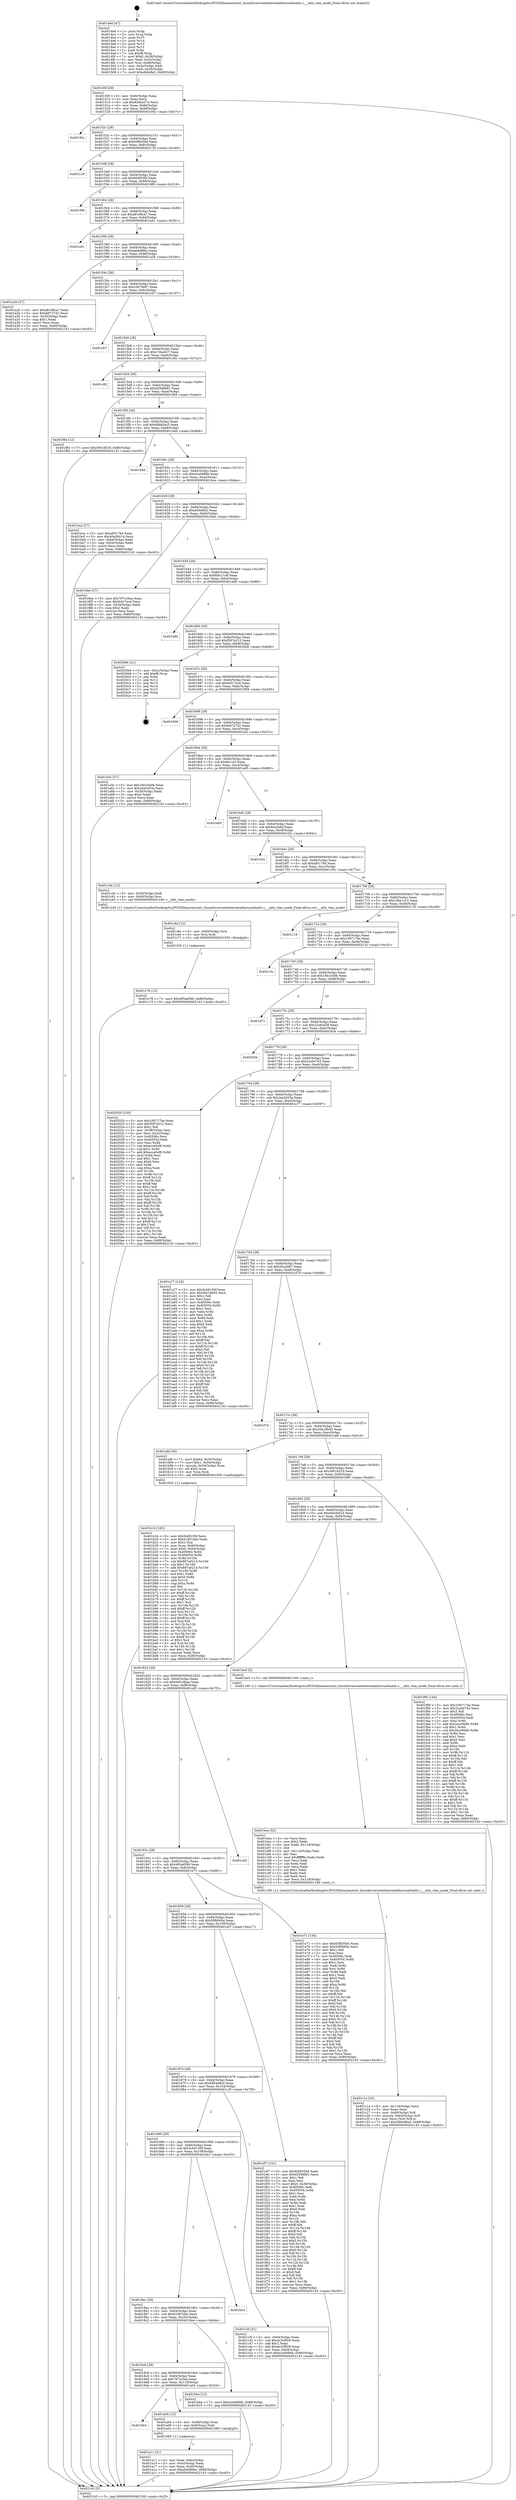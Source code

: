 digraph "0x4014e0" {
  label = "0x4014e0 (/mnt/c/Users/mathe/Desktop/tcc/POCII/binaries/extr_linuxdriversnetethernetatherosatlxatlx.c___atlx_vlan_mode_Final-ollvm.out::main(0))"
  labelloc = "t"
  node[shape=record]

  Entry [label="",width=0.3,height=0.3,shape=circle,fillcolor=black,style=filled]
  "0x40150f" [label="{
     0x40150f [29]\l
     | [instrs]\l
     &nbsp;&nbsp;0x40150f \<+3\>: mov -0x80(%rbp),%eax\l
     &nbsp;&nbsp;0x401512 \<+2\>: mov %eax,%ecx\l
     &nbsp;&nbsp;0x401514 \<+6\>: sub $0x826be37e,%ecx\l
     &nbsp;&nbsp;0x40151a \<+6\>: mov %eax,-0x84(%rbp)\l
     &nbsp;&nbsp;0x401520 \<+6\>: mov %ecx,-0x88(%rbp)\l
     &nbsp;&nbsp;0x401526 \<+6\>: je 000000000040195c \<main+0x47c\>\l
  }"]
  "0x40195c" [label="{
     0x40195c\l
  }", style=dashed]
  "0x40152c" [label="{
     0x40152c [28]\l
     | [instrs]\l
     &nbsp;&nbsp;0x40152c \<+5\>: jmp 0000000000401531 \<main+0x51\>\l
     &nbsp;&nbsp;0x401531 \<+6\>: mov -0x84(%rbp),%eax\l
     &nbsp;&nbsp;0x401537 \<+5\>: sub $0x83fb55b4,%eax\l
     &nbsp;&nbsp;0x40153c \<+6\>: mov %eax,-0x8c(%rbp)\l
     &nbsp;&nbsp;0x401542 \<+6\>: je 0000000000402129 \<main+0xc49\>\l
  }"]
  Exit [label="",width=0.3,height=0.3,shape=circle,fillcolor=black,style=filled,peripheries=2]
  "0x402129" [label="{
     0x402129\l
  }", style=dashed]
  "0x401548" [label="{
     0x401548 [28]\l
     | [instrs]\l
     &nbsp;&nbsp;0x401548 \<+5\>: jmp 000000000040154d \<main+0x6d\>\l
     &nbsp;&nbsp;0x40154d \<+6\>: mov -0x84(%rbp),%eax\l
     &nbsp;&nbsp;0x401553 \<+5\>: sub $0x9d4f53f3,%eax\l
     &nbsp;&nbsp;0x401558 \<+6\>: mov %eax,-0x90(%rbp)\l
     &nbsp;&nbsp;0x40155e \<+6\>: je 00000000004019f8 \<main+0x518\>\l
  }"]
  "0x401c76" [label="{
     0x401c76 [12]\l
     | [instrs]\l
     &nbsp;&nbsp;0x401c76 \<+7\>: movl $0x495ad590,-0x80(%rbp)\l
     &nbsp;&nbsp;0x401c7d \<+5\>: jmp 0000000000402143 \<main+0xc63\>\l
  }"]
  "0x4019f8" [label="{
     0x4019f8\l
  }", style=dashed]
  "0x401564" [label="{
     0x401564 [28]\l
     | [instrs]\l
     &nbsp;&nbsp;0x401564 \<+5\>: jmp 0000000000401569 \<main+0x89\>\l
     &nbsp;&nbsp;0x401569 \<+6\>: mov -0x84(%rbp),%eax\l
     &nbsp;&nbsp;0x40156f \<+5\>: sub $0xa8168ca7,%eax\l
     &nbsp;&nbsp;0x401574 \<+6\>: mov %eax,-0x94(%rbp)\l
     &nbsp;&nbsp;0x40157a \<+6\>: je 0000000000401a41 \<main+0x561\>\l
  }"]
  "0x401c6a" [label="{
     0x401c6a [12]\l
     | [instrs]\l
     &nbsp;&nbsp;0x401c6a \<+4\>: mov -0x60(%rbp),%rsi\l
     &nbsp;&nbsp;0x401c6e \<+3\>: mov %rsi,%rdi\l
     &nbsp;&nbsp;0x401c71 \<+5\>: call 0000000000401030 \<free@plt\>\l
     | [calls]\l
     &nbsp;&nbsp;0x401030 \{1\} (unknown)\l
  }"]
  "0x401a41" [label="{
     0x401a41\l
  }", style=dashed]
  "0x401580" [label="{
     0x401580 [28]\l
     | [instrs]\l
     &nbsp;&nbsp;0x401580 \<+5\>: jmp 0000000000401585 \<main+0xa5\>\l
     &nbsp;&nbsp;0x401585 \<+6\>: mov -0x84(%rbp),%eax\l
     &nbsp;&nbsp;0x40158b \<+5\>: sub $0xab4d89ac,%eax\l
     &nbsp;&nbsp;0x401590 \<+6\>: mov %eax,-0x98(%rbp)\l
     &nbsp;&nbsp;0x401596 \<+6\>: je 0000000000401a26 \<main+0x546\>\l
  }"]
  "0x401c1e" [label="{
     0x401c1e [33]\l
     | [instrs]\l
     &nbsp;&nbsp;0x401c1e \<+6\>: mov -0x118(%rbp),%ecx\l
     &nbsp;&nbsp;0x401c24 \<+3\>: imul %eax,%ecx\l
     &nbsp;&nbsp;0x401c27 \<+4\>: mov -0x60(%rbp),%r8\l
     &nbsp;&nbsp;0x401c2b \<+4\>: movslq -0x64(%rbp),%r9\l
     &nbsp;&nbsp;0x401c2f \<+4\>: mov %ecx,(%r8,%r9,4)\l
     &nbsp;&nbsp;0x401c33 \<+7\>: movl $0x5864d8a5,-0x80(%rbp)\l
     &nbsp;&nbsp;0x401c3a \<+5\>: jmp 0000000000402143 \<main+0xc63\>\l
  }"]
  "0x401a26" [label="{
     0x401a26 [27]\l
     | [instrs]\l
     &nbsp;&nbsp;0x401a26 \<+5\>: mov $0xa8168ca7,%eax\l
     &nbsp;&nbsp;0x401a2b \<+5\>: mov $0xfe9727d1,%ecx\l
     &nbsp;&nbsp;0x401a30 \<+3\>: mov -0x30(%rbp),%edx\l
     &nbsp;&nbsp;0x401a33 \<+3\>: cmp $0x1,%edx\l
     &nbsp;&nbsp;0x401a36 \<+3\>: cmovl %ecx,%eax\l
     &nbsp;&nbsp;0x401a39 \<+3\>: mov %eax,-0x80(%rbp)\l
     &nbsp;&nbsp;0x401a3c \<+5\>: jmp 0000000000402143 \<main+0xc63\>\l
  }"]
  "0x40159c" [label="{
     0x40159c [28]\l
     | [instrs]\l
     &nbsp;&nbsp;0x40159c \<+5\>: jmp 00000000004015a1 \<main+0xc1\>\l
     &nbsp;&nbsp;0x4015a1 \<+6\>: mov -0x84(%rbp),%eax\l
     &nbsp;&nbsp;0x4015a7 \<+5\>: sub $0xc3b70e97,%eax\l
     &nbsp;&nbsp;0x4015ac \<+6\>: mov %eax,-0x9c(%rbp)\l
     &nbsp;&nbsp;0x4015b2 \<+6\>: je 0000000000401cb7 \<main+0x7d7\>\l
  }"]
  "0x401bea" [label="{
     0x401bea [52]\l
     | [instrs]\l
     &nbsp;&nbsp;0x401bea \<+2\>: xor %ecx,%ecx\l
     &nbsp;&nbsp;0x401bec \<+5\>: mov $0x2,%edx\l
     &nbsp;&nbsp;0x401bf1 \<+6\>: mov %edx,-0x114(%rbp)\l
     &nbsp;&nbsp;0x401bf7 \<+1\>: cltd\l
     &nbsp;&nbsp;0x401bf8 \<+6\>: mov -0x114(%rbp),%esi\l
     &nbsp;&nbsp;0x401bfe \<+2\>: idiv %esi\l
     &nbsp;&nbsp;0x401c00 \<+6\>: imul $0xfffffffe,%edx,%edx\l
     &nbsp;&nbsp;0x401c06 \<+2\>: mov %ecx,%edi\l
     &nbsp;&nbsp;0x401c08 \<+2\>: sub %edx,%edi\l
     &nbsp;&nbsp;0x401c0a \<+2\>: mov %ecx,%edx\l
     &nbsp;&nbsp;0x401c0c \<+3\>: sub $0x1,%edx\l
     &nbsp;&nbsp;0x401c0f \<+2\>: add %edx,%edi\l
     &nbsp;&nbsp;0x401c11 \<+2\>: sub %edi,%ecx\l
     &nbsp;&nbsp;0x401c13 \<+6\>: mov %ecx,-0x118(%rbp)\l
     &nbsp;&nbsp;0x401c19 \<+5\>: call 0000000000401160 \<next_i\>\l
     | [calls]\l
     &nbsp;&nbsp;0x401160 \{1\} (/mnt/c/Users/mathe/Desktop/tcc/POCII/binaries/extr_linuxdriversnetethernetatherosatlxatlx.c___atlx_vlan_mode_Final-ollvm.out::next_i)\l
  }"]
  "0x401cb7" [label="{
     0x401cb7\l
  }", style=dashed]
  "0x4015b8" [label="{
     0x4015b8 [28]\l
     | [instrs]\l
     &nbsp;&nbsp;0x4015b8 \<+5\>: jmp 00000000004015bd \<main+0xdd\>\l
     &nbsp;&nbsp;0x4015bd \<+6\>: mov -0x84(%rbp),%eax\l
     &nbsp;&nbsp;0x4015c3 \<+5\>: sub $0xc7dca0c7,%eax\l
     &nbsp;&nbsp;0x4015c8 \<+6\>: mov %eax,-0xa0(%rbp)\l
     &nbsp;&nbsp;0x4015ce \<+6\>: je 0000000000401c82 \<main+0x7a2\>\l
  }"]
  "0x401b1b" [label="{
     0x401b1b [163]\l
     | [instrs]\l
     &nbsp;&nbsp;0x401b1b \<+5\>: mov $0x5cb9156f,%ecx\l
     &nbsp;&nbsp;0x401b20 \<+5\>: mov $0x61d07abe,%edx\l
     &nbsp;&nbsp;0x401b25 \<+3\>: mov $0x1,%sil\l
     &nbsp;&nbsp;0x401b28 \<+4\>: mov %rax,-0x60(%rbp)\l
     &nbsp;&nbsp;0x401b2c \<+7\>: movl $0x0,-0x64(%rbp)\l
     &nbsp;&nbsp;0x401b33 \<+8\>: mov 0x40506c,%r8d\l
     &nbsp;&nbsp;0x401b3b \<+8\>: mov 0x405054,%r9d\l
     &nbsp;&nbsp;0x401b43 \<+3\>: mov %r8d,%r10d\l
     &nbsp;&nbsp;0x401b46 \<+7\>: sub $0x887a0214,%r10d\l
     &nbsp;&nbsp;0x401b4d \<+4\>: sub $0x1,%r10d\l
     &nbsp;&nbsp;0x401b51 \<+7\>: add $0x887a0214,%r10d\l
     &nbsp;&nbsp;0x401b58 \<+4\>: imul %r10d,%r8d\l
     &nbsp;&nbsp;0x401b5c \<+4\>: and $0x1,%r8d\l
     &nbsp;&nbsp;0x401b60 \<+4\>: cmp $0x0,%r8d\l
     &nbsp;&nbsp;0x401b64 \<+4\>: sete %r11b\l
     &nbsp;&nbsp;0x401b68 \<+4\>: cmp $0xa,%r9d\l
     &nbsp;&nbsp;0x401b6c \<+3\>: setl %bl\l
     &nbsp;&nbsp;0x401b6f \<+3\>: mov %r11b,%r14b\l
     &nbsp;&nbsp;0x401b72 \<+4\>: xor $0xff,%r14b\l
     &nbsp;&nbsp;0x401b76 \<+3\>: mov %bl,%r15b\l
     &nbsp;&nbsp;0x401b79 \<+4\>: xor $0xff,%r15b\l
     &nbsp;&nbsp;0x401b7d \<+4\>: xor $0x1,%sil\l
     &nbsp;&nbsp;0x401b81 \<+3\>: mov %r14b,%r12b\l
     &nbsp;&nbsp;0x401b84 \<+4\>: and $0xff,%r12b\l
     &nbsp;&nbsp;0x401b88 \<+3\>: and %sil,%r11b\l
     &nbsp;&nbsp;0x401b8b \<+3\>: mov %r15b,%r13b\l
     &nbsp;&nbsp;0x401b8e \<+4\>: and $0xff,%r13b\l
     &nbsp;&nbsp;0x401b92 \<+3\>: and %sil,%bl\l
     &nbsp;&nbsp;0x401b95 \<+3\>: or %r11b,%r12b\l
     &nbsp;&nbsp;0x401b98 \<+3\>: or %bl,%r13b\l
     &nbsp;&nbsp;0x401b9b \<+3\>: xor %r13b,%r12b\l
     &nbsp;&nbsp;0x401b9e \<+3\>: or %r15b,%r14b\l
     &nbsp;&nbsp;0x401ba1 \<+4\>: xor $0xff,%r14b\l
     &nbsp;&nbsp;0x401ba5 \<+4\>: or $0x1,%sil\l
     &nbsp;&nbsp;0x401ba9 \<+3\>: and %sil,%r14b\l
     &nbsp;&nbsp;0x401bac \<+3\>: or %r14b,%r12b\l
     &nbsp;&nbsp;0x401baf \<+4\>: test $0x1,%r12b\l
     &nbsp;&nbsp;0x401bb3 \<+3\>: cmovne %edx,%ecx\l
     &nbsp;&nbsp;0x401bb6 \<+3\>: mov %ecx,-0x80(%rbp)\l
     &nbsp;&nbsp;0x401bb9 \<+5\>: jmp 0000000000402143 \<main+0xc63\>\l
  }"]
  "0x401c82" [label="{
     0x401c82\l
  }", style=dashed]
  "0x4015d4" [label="{
     0x4015d4 [28]\l
     | [instrs]\l
     &nbsp;&nbsp;0x4015d4 \<+5\>: jmp 00000000004015d9 \<main+0xf9\>\l
     &nbsp;&nbsp;0x4015d9 \<+6\>: mov -0x84(%rbp),%eax\l
     &nbsp;&nbsp;0x4015df \<+5\>: sub $0xd29488d1,%eax\l
     &nbsp;&nbsp;0x4015e4 \<+6\>: mov %eax,-0xa4(%rbp)\l
     &nbsp;&nbsp;0x4015ea \<+6\>: je 0000000000401f84 \<main+0xaa4\>\l
  }"]
  "0x401a11" [label="{
     0x401a11 [21]\l
     | [instrs]\l
     &nbsp;&nbsp;0x401a11 \<+3\>: mov %eax,-0x4c(%rbp)\l
     &nbsp;&nbsp;0x401a14 \<+3\>: mov -0x4c(%rbp),%eax\l
     &nbsp;&nbsp;0x401a17 \<+3\>: mov %eax,-0x30(%rbp)\l
     &nbsp;&nbsp;0x401a1a \<+7\>: movl $0xab4d89ac,-0x80(%rbp)\l
     &nbsp;&nbsp;0x401a21 \<+5\>: jmp 0000000000402143 \<main+0xc63\>\l
  }"]
  "0x401f84" [label="{
     0x401f84 [12]\l
     | [instrs]\l
     &nbsp;&nbsp;0x401f84 \<+7\>: movl $0x38016519,-0x80(%rbp)\l
     &nbsp;&nbsp;0x401f8b \<+5\>: jmp 0000000000402143 \<main+0xc63\>\l
  }"]
  "0x4015f0" [label="{
     0x4015f0 [28]\l
     | [instrs]\l
     &nbsp;&nbsp;0x4015f0 \<+5\>: jmp 00000000004015f5 \<main+0x115\>\l
     &nbsp;&nbsp;0x4015f5 \<+6\>: mov -0x84(%rbp),%eax\l
     &nbsp;&nbsp;0x4015fb \<+5\>: sub $0xd8da5ac5,%eax\l
     &nbsp;&nbsp;0x401600 \<+6\>: mov %eax,-0xa8(%rbp)\l
     &nbsp;&nbsp;0x401606 \<+6\>: je 0000000000401d4d \<main+0x86d\>\l
  }"]
  "0x4018e4" [label="{
     0x4018e4\l
  }", style=dashed]
  "0x401d4d" [label="{
     0x401d4d\l
  }", style=dashed]
  "0x40160c" [label="{
     0x40160c [28]\l
     | [instrs]\l
     &nbsp;&nbsp;0x40160c \<+5\>: jmp 0000000000401611 \<main+0x131\>\l
     &nbsp;&nbsp;0x401611 \<+6\>: mov -0x84(%rbp),%eax\l
     &nbsp;&nbsp;0x401617 \<+5\>: sub $0xe2a0686b,%eax\l
     &nbsp;&nbsp;0x40161c \<+6\>: mov %eax,-0xac(%rbp)\l
     &nbsp;&nbsp;0x401622 \<+6\>: je 0000000000401bca \<main+0x6ea\>\l
  }"]
  "0x401a04" [label="{
     0x401a04 [13]\l
     | [instrs]\l
     &nbsp;&nbsp;0x401a04 \<+4\>: mov -0x48(%rbp),%rax\l
     &nbsp;&nbsp;0x401a08 \<+4\>: mov 0x8(%rax),%rdi\l
     &nbsp;&nbsp;0x401a0c \<+5\>: call 0000000000401060 \<atoi@plt\>\l
     | [calls]\l
     &nbsp;&nbsp;0x401060 \{1\} (unknown)\l
  }"]
  "0x401bca" [label="{
     0x401bca [27]\l
     | [instrs]\l
     &nbsp;&nbsp;0x401bca \<+5\>: mov $0xa851764,%eax\l
     &nbsp;&nbsp;0x401bcf \<+5\>: mov $0x40a3b014,%ecx\l
     &nbsp;&nbsp;0x401bd4 \<+3\>: mov -0x64(%rbp),%edx\l
     &nbsp;&nbsp;0x401bd7 \<+3\>: cmp -0x54(%rbp),%edx\l
     &nbsp;&nbsp;0x401bda \<+3\>: cmovl %ecx,%eax\l
     &nbsp;&nbsp;0x401bdd \<+3\>: mov %eax,-0x80(%rbp)\l
     &nbsp;&nbsp;0x401be0 \<+5\>: jmp 0000000000402143 \<main+0xc63\>\l
  }"]
  "0x401628" [label="{
     0x401628 [28]\l
     | [instrs]\l
     &nbsp;&nbsp;0x401628 \<+5\>: jmp 000000000040162d \<main+0x14d\>\l
     &nbsp;&nbsp;0x40162d \<+6\>: mov -0x84(%rbp),%eax\l
     &nbsp;&nbsp;0x401633 \<+5\>: sub $0xefc6e8e2,%eax\l
     &nbsp;&nbsp;0x401638 \<+6\>: mov %eax,-0xb0(%rbp)\l
     &nbsp;&nbsp;0x40163e \<+6\>: je 00000000004018ee \<main+0x40e\>\l
  }"]
  "0x4018c8" [label="{
     0x4018c8 [28]\l
     | [instrs]\l
     &nbsp;&nbsp;0x4018c8 \<+5\>: jmp 00000000004018cd \<main+0x3ed\>\l
     &nbsp;&nbsp;0x4018cd \<+6\>: mov -0x84(%rbp),%eax\l
     &nbsp;&nbsp;0x4018d3 \<+5\>: sub $0x767cc5ea,%eax\l
     &nbsp;&nbsp;0x4018d8 \<+6\>: mov %eax,-0x110(%rbp)\l
     &nbsp;&nbsp;0x4018de \<+6\>: je 0000000000401a04 \<main+0x524\>\l
  }"]
  "0x4018ee" [label="{
     0x4018ee [27]\l
     | [instrs]\l
     &nbsp;&nbsp;0x4018ee \<+5\>: mov $0x767cc5ea,%eax\l
     &nbsp;&nbsp;0x4018f3 \<+5\>: mov $0xfcd17ecd,%ecx\l
     &nbsp;&nbsp;0x4018f8 \<+3\>: mov -0x34(%rbp),%edx\l
     &nbsp;&nbsp;0x4018fb \<+3\>: cmp $0x2,%edx\l
     &nbsp;&nbsp;0x4018fe \<+3\>: cmovne %ecx,%eax\l
     &nbsp;&nbsp;0x401901 \<+3\>: mov %eax,-0x80(%rbp)\l
     &nbsp;&nbsp;0x401904 \<+5\>: jmp 0000000000402143 \<main+0xc63\>\l
  }"]
  "0x401644" [label="{
     0x401644 [28]\l
     | [instrs]\l
     &nbsp;&nbsp;0x401644 \<+5\>: jmp 0000000000401649 \<main+0x169\>\l
     &nbsp;&nbsp;0x401649 \<+6\>: mov -0x84(%rbp),%eax\l
     &nbsp;&nbsp;0x40164f \<+5\>: sub $0xf0bc11a8,%eax\l
     &nbsp;&nbsp;0x401654 \<+6\>: mov %eax,-0xb4(%rbp)\l
     &nbsp;&nbsp;0x40165a \<+6\>: je 0000000000401dd0 \<main+0x8f0\>\l
  }"]
  "0x402143" [label="{
     0x402143 [5]\l
     | [instrs]\l
     &nbsp;&nbsp;0x402143 \<+5\>: jmp 000000000040150f \<main+0x2f\>\l
  }"]
  "0x4014e0" [label="{
     0x4014e0 [47]\l
     | [instrs]\l
     &nbsp;&nbsp;0x4014e0 \<+1\>: push %rbp\l
     &nbsp;&nbsp;0x4014e1 \<+3\>: mov %rsp,%rbp\l
     &nbsp;&nbsp;0x4014e4 \<+2\>: push %r15\l
     &nbsp;&nbsp;0x4014e6 \<+2\>: push %r14\l
     &nbsp;&nbsp;0x4014e8 \<+2\>: push %r13\l
     &nbsp;&nbsp;0x4014ea \<+2\>: push %r12\l
     &nbsp;&nbsp;0x4014ec \<+1\>: push %rbx\l
     &nbsp;&nbsp;0x4014ed \<+7\>: sub $0xf8,%rsp\l
     &nbsp;&nbsp;0x4014f4 \<+7\>: movl $0x0,-0x38(%rbp)\l
     &nbsp;&nbsp;0x4014fb \<+3\>: mov %edi,-0x3c(%rbp)\l
     &nbsp;&nbsp;0x4014fe \<+4\>: mov %rsi,-0x48(%rbp)\l
     &nbsp;&nbsp;0x401502 \<+3\>: mov -0x3c(%rbp),%edi\l
     &nbsp;&nbsp;0x401505 \<+3\>: mov %edi,-0x34(%rbp)\l
     &nbsp;&nbsp;0x401508 \<+7\>: movl $0xefc6e8e2,-0x80(%rbp)\l
  }"]
  "0x401bbe" [label="{
     0x401bbe [12]\l
     | [instrs]\l
     &nbsp;&nbsp;0x401bbe \<+7\>: movl $0xe2a0686b,-0x80(%rbp)\l
     &nbsp;&nbsp;0x401bc5 \<+5\>: jmp 0000000000402143 \<main+0xc63\>\l
  }"]
  "0x401dd0" [label="{
     0x401dd0\l
  }", style=dashed]
  "0x401660" [label="{
     0x401660 [28]\l
     | [instrs]\l
     &nbsp;&nbsp;0x401660 \<+5\>: jmp 0000000000401665 \<main+0x185\>\l
     &nbsp;&nbsp;0x401665 \<+6\>: mov -0x84(%rbp),%eax\l
     &nbsp;&nbsp;0x40166b \<+5\>: sub $0xf597e212,%eax\l
     &nbsp;&nbsp;0x401670 \<+6\>: mov %eax,-0xb8(%rbp)\l
     &nbsp;&nbsp;0x401676 \<+6\>: je 00000000004020b6 \<main+0xbd6\>\l
  }"]
  "0x4018ac" [label="{
     0x4018ac [28]\l
     | [instrs]\l
     &nbsp;&nbsp;0x4018ac \<+5\>: jmp 00000000004018b1 \<main+0x3d1\>\l
     &nbsp;&nbsp;0x4018b1 \<+6\>: mov -0x84(%rbp),%eax\l
     &nbsp;&nbsp;0x4018b7 \<+5\>: sub $0x61d07abe,%eax\l
     &nbsp;&nbsp;0x4018bc \<+6\>: mov %eax,-0x10c(%rbp)\l
     &nbsp;&nbsp;0x4018c2 \<+6\>: je 0000000000401bbe \<main+0x6de\>\l
  }"]
  "0x4020b6" [label="{
     0x4020b6 [21]\l
     | [instrs]\l
     &nbsp;&nbsp;0x4020b6 \<+3\>: mov -0x2c(%rbp),%eax\l
     &nbsp;&nbsp;0x4020b9 \<+7\>: add $0xf8,%rsp\l
     &nbsp;&nbsp;0x4020c0 \<+1\>: pop %rbx\l
     &nbsp;&nbsp;0x4020c1 \<+2\>: pop %r12\l
     &nbsp;&nbsp;0x4020c3 \<+2\>: pop %r13\l
     &nbsp;&nbsp;0x4020c5 \<+2\>: pop %r14\l
     &nbsp;&nbsp;0x4020c7 \<+2\>: pop %r15\l
     &nbsp;&nbsp;0x4020c9 \<+1\>: pop %rbp\l
     &nbsp;&nbsp;0x4020ca \<+1\>: ret\l
  }"]
  "0x40167c" [label="{
     0x40167c [28]\l
     | [instrs]\l
     &nbsp;&nbsp;0x40167c \<+5\>: jmp 0000000000401681 \<main+0x1a1\>\l
     &nbsp;&nbsp;0x401681 \<+6\>: mov -0x84(%rbp),%eax\l
     &nbsp;&nbsp;0x401687 \<+5\>: sub $0xfcd17ecd,%eax\l
     &nbsp;&nbsp;0x40168c \<+6\>: mov %eax,-0xbc(%rbp)\l
     &nbsp;&nbsp;0x401692 \<+6\>: je 0000000000401909 \<main+0x429\>\l
  }"]
  "0x4020e3" [label="{
     0x4020e3\l
  }", style=dashed]
  "0x401909" [label="{
     0x401909\l
  }", style=dashed]
  "0x401698" [label="{
     0x401698 [28]\l
     | [instrs]\l
     &nbsp;&nbsp;0x401698 \<+5\>: jmp 000000000040169d \<main+0x1bd\>\l
     &nbsp;&nbsp;0x40169d \<+6\>: mov -0x84(%rbp),%eax\l
     &nbsp;&nbsp;0x4016a3 \<+5\>: sub $0xfe9727d1,%eax\l
     &nbsp;&nbsp;0x4016a8 \<+6\>: mov %eax,-0xc0(%rbp)\l
     &nbsp;&nbsp;0x4016ae \<+6\>: je 0000000000401a5c \<main+0x57c\>\l
  }"]
  "0x401890" [label="{
     0x401890 [28]\l
     | [instrs]\l
     &nbsp;&nbsp;0x401890 \<+5\>: jmp 0000000000401895 \<main+0x3b5\>\l
     &nbsp;&nbsp;0x401895 \<+6\>: mov -0x84(%rbp),%eax\l
     &nbsp;&nbsp;0x40189b \<+5\>: sub $0x5cb9156f,%eax\l
     &nbsp;&nbsp;0x4018a0 \<+6\>: mov %eax,-0x108(%rbp)\l
     &nbsp;&nbsp;0x4018a6 \<+6\>: je 00000000004020e3 \<main+0xc03\>\l
  }"]
  "0x401a5c" [label="{
     0x401a5c [27]\l
     | [instrs]\l
     &nbsp;&nbsp;0x401a5c \<+5\>: mov $0x16b1b40b,%eax\l
     &nbsp;&nbsp;0x401a61 \<+5\>: mov $0x2ea5453a,%ecx\l
     &nbsp;&nbsp;0x401a66 \<+3\>: mov -0x30(%rbp),%edx\l
     &nbsp;&nbsp;0x401a69 \<+3\>: cmp $0x0,%edx\l
     &nbsp;&nbsp;0x401a6c \<+3\>: cmove %ecx,%eax\l
     &nbsp;&nbsp;0x401a6f \<+3\>: mov %eax,-0x80(%rbp)\l
     &nbsp;&nbsp;0x401a72 \<+5\>: jmp 0000000000402143 \<main+0xc63\>\l
  }"]
  "0x4016b4" [label="{
     0x4016b4 [28]\l
     | [instrs]\l
     &nbsp;&nbsp;0x4016b4 \<+5\>: jmp 00000000004016b9 \<main+0x1d9\>\l
     &nbsp;&nbsp;0x4016b9 \<+6\>: mov -0x84(%rbp),%eax\l
     &nbsp;&nbsp;0x4016bf \<+5\>: sub $0xfe1ce3,%eax\l
     &nbsp;&nbsp;0x4016c4 \<+6\>: mov %eax,-0xc4(%rbp)\l
     &nbsp;&nbsp;0x4016ca \<+6\>: je 0000000000401e65 \<main+0x985\>\l
  }"]
  "0x401c3f" [label="{
     0x401c3f [31]\l
     | [instrs]\l
     &nbsp;&nbsp;0x401c3f \<+3\>: mov -0x64(%rbp),%eax\l
     &nbsp;&nbsp;0x401c42 \<+5\>: sub $0xdc3cf929,%eax\l
     &nbsp;&nbsp;0x401c47 \<+3\>: add $0x1,%eax\l
     &nbsp;&nbsp;0x401c4a \<+5\>: add $0xdc3cf929,%eax\l
     &nbsp;&nbsp;0x401c4f \<+3\>: mov %eax,-0x64(%rbp)\l
     &nbsp;&nbsp;0x401c52 \<+7\>: movl $0xe2a0686b,-0x80(%rbp)\l
     &nbsp;&nbsp;0x401c59 \<+5\>: jmp 0000000000402143 \<main+0xc63\>\l
  }"]
  "0x401e65" [label="{
     0x401e65\l
  }", style=dashed]
  "0x4016d0" [label="{
     0x4016d0 [28]\l
     | [instrs]\l
     &nbsp;&nbsp;0x4016d0 \<+5\>: jmp 00000000004016d5 \<main+0x1f5\>\l
     &nbsp;&nbsp;0x4016d5 \<+6\>: mov -0x84(%rbp),%eax\l
     &nbsp;&nbsp;0x4016db \<+5\>: sub $0x8ce3a6d,%eax\l
     &nbsp;&nbsp;0x4016e0 \<+6\>: mov %eax,-0xc8(%rbp)\l
     &nbsp;&nbsp;0x4016e6 \<+6\>: je 0000000000401d2c \<main+0x84c\>\l
  }"]
  "0x401874" [label="{
     0x401874 [28]\l
     | [instrs]\l
     &nbsp;&nbsp;0x401874 \<+5\>: jmp 0000000000401879 \<main+0x399\>\l
     &nbsp;&nbsp;0x401879 \<+6\>: mov -0x84(%rbp),%eax\l
     &nbsp;&nbsp;0x40187f \<+5\>: sub $0x5864d8a5,%eax\l
     &nbsp;&nbsp;0x401884 \<+6\>: mov %eax,-0x104(%rbp)\l
     &nbsp;&nbsp;0x40188a \<+6\>: je 0000000000401c3f \<main+0x75f\>\l
  }"]
  "0x401d2c" [label="{
     0x401d2c\l
  }", style=dashed]
  "0x4016ec" [label="{
     0x4016ec [28]\l
     | [instrs]\l
     &nbsp;&nbsp;0x4016ec \<+5\>: jmp 00000000004016f1 \<main+0x211\>\l
     &nbsp;&nbsp;0x4016f1 \<+6\>: mov -0x84(%rbp),%eax\l
     &nbsp;&nbsp;0x4016f7 \<+5\>: sub $0xa851764,%eax\l
     &nbsp;&nbsp;0x4016fc \<+6\>: mov %eax,-0xcc(%rbp)\l
     &nbsp;&nbsp;0x401702 \<+6\>: je 0000000000401c5e \<main+0x77e\>\l
  }"]
  "0x401ef7" [label="{
     0x401ef7 [141]\l
     | [instrs]\l
     &nbsp;&nbsp;0x401ef7 \<+5\>: mov $0x83fb55b4,%eax\l
     &nbsp;&nbsp;0x401efc \<+5\>: mov $0xd29488d1,%ecx\l
     &nbsp;&nbsp;0x401f01 \<+2\>: mov $0x1,%dl\l
     &nbsp;&nbsp;0x401f03 \<+2\>: xor %esi,%esi\l
     &nbsp;&nbsp;0x401f05 \<+7\>: movl $0x0,-0x38(%rbp)\l
     &nbsp;&nbsp;0x401f0c \<+7\>: mov 0x40506c,%edi\l
     &nbsp;&nbsp;0x401f13 \<+8\>: mov 0x405054,%r8d\l
     &nbsp;&nbsp;0x401f1b \<+3\>: sub $0x1,%esi\l
     &nbsp;&nbsp;0x401f1e \<+3\>: mov %edi,%r9d\l
     &nbsp;&nbsp;0x401f21 \<+3\>: add %esi,%r9d\l
     &nbsp;&nbsp;0x401f24 \<+4\>: imul %r9d,%edi\l
     &nbsp;&nbsp;0x401f28 \<+3\>: and $0x1,%edi\l
     &nbsp;&nbsp;0x401f2b \<+3\>: cmp $0x0,%edi\l
     &nbsp;&nbsp;0x401f2e \<+4\>: sete %r10b\l
     &nbsp;&nbsp;0x401f32 \<+4\>: cmp $0xa,%r8d\l
     &nbsp;&nbsp;0x401f36 \<+4\>: setl %r11b\l
     &nbsp;&nbsp;0x401f3a \<+3\>: mov %r10b,%bl\l
     &nbsp;&nbsp;0x401f3d \<+3\>: xor $0xff,%bl\l
     &nbsp;&nbsp;0x401f40 \<+3\>: mov %r11b,%r14b\l
     &nbsp;&nbsp;0x401f43 \<+4\>: xor $0xff,%r14b\l
     &nbsp;&nbsp;0x401f47 \<+3\>: xor $0x0,%dl\l
     &nbsp;&nbsp;0x401f4a \<+3\>: mov %bl,%r15b\l
     &nbsp;&nbsp;0x401f4d \<+4\>: and $0x0,%r15b\l
     &nbsp;&nbsp;0x401f51 \<+3\>: and %dl,%r10b\l
     &nbsp;&nbsp;0x401f54 \<+3\>: mov %r14b,%r12b\l
     &nbsp;&nbsp;0x401f57 \<+4\>: and $0x0,%r12b\l
     &nbsp;&nbsp;0x401f5b \<+3\>: and %dl,%r11b\l
     &nbsp;&nbsp;0x401f5e \<+3\>: or %r10b,%r15b\l
     &nbsp;&nbsp;0x401f61 \<+3\>: or %r11b,%r12b\l
     &nbsp;&nbsp;0x401f64 \<+3\>: xor %r12b,%r15b\l
     &nbsp;&nbsp;0x401f67 \<+3\>: or %r14b,%bl\l
     &nbsp;&nbsp;0x401f6a \<+3\>: xor $0xff,%bl\l
     &nbsp;&nbsp;0x401f6d \<+3\>: or $0x0,%dl\l
     &nbsp;&nbsp;0x401f70 \<+2\>: and %dl,%bl\l
     &nbsp;&nbsp;0x401f72 \<+3\>: or %bl,%r15b\l
     &nbsp;&nbsp;0x401f75 \<+4\>: test $0x1,%r15b\l
     &nbsp;&nbsp;0x401f79 \<+3\>: cmovne %ecx,%eax\l
     &nbsp;&nbsp;0x401f7c \<+3\>: mov %eax,-0x80(%rbp)\l
     &nbsp;&nbsp;0x401f7f \<+5\>: jmp 0000000000402143 \<main+0xc63\>\l
  }"]
  "0x401c5e" [label="{
     0x401c5e [12]\l
     | [instrs]\l
     &nbsp;&nbsp;0x401c5e \<+3\>: mov -0x50(%rbp),%edi\l
     &nbsp;&nbsp;0x401c61 \<+4\>: mov -0x60(%rbp),%rsi\l
     &nbsp;&nbsp;0x401c65 \<+5\>: call 0000000000401240 \<__atlx_vlan_mode\>\l
     | [calls]\l
     &nbsp;&nbsp;0x401240 \{1\} (/mnt/c/Users/mathe/Desktop/tcc/POCII/binaries/extr_linuxdriversnetethernetatherosatlxatlx.c___atlx_vlan_mode_Final-ollvm.out::__atlx_vlan_mode)\l
  }"]
  "0x401708" [label="{
     0x401708 [28]\l
     | [instrs]\l
     &nbsp;&nbsp;0x401708 \<+5\>: jmp 000000000040170d \<main+0x22d\>\l
     &nbsp;&nbsp;0x40170d \<+6\>: mov -0x84(%rbp),%eax\l
     &nbsp;&nbsp;0x401713 \<+5\>: sub $0x106e1c13,%eax\l
     &nbsp;&nbsp;0x401718 \<+6\>: mov %eax,-0xd0(%rbp)\l
     &nbsp;&nbsp;0x40171e \<+6\>: je 0000000000402118 \<main+0xc38\>\l
  }"]
  "0x401858" [label="{
     0x401858 [28]\l
     | [instrs]\l
     &nbsp;&nbsp;0x401858 \<+5\>: jmp 000000000040185d \<main+0x37d\>\l
     &nbsp;&nbsp;0x40185d \<+6\>: mov -0x84(%rbp),%eax\l
     &nbsp;&nbsp;0x401863 \<+5\>: sub $0x50f6060a,%eax\l
     &nbsp;&nbsp;0x401868 \<+6\>: mov %eax,-0x100(%rbp)\l
     &nbsp;&nbsp;0x40186e \<+6\>: je 0000000000401ef7 \<main+0xa17\>\l
  }"]
  "0x402118" [label="{
     0x402118\l
  }", style=dashed]
  "0x401724" [label="{
     0x401724 [28]\l
     | [instrs]\l
     &nbsp;&nbsp;0x401724 \<+5\>: jmp 0000000000401729 \<main+0x249\>\l
     &nbsp;&nbsp;0x401729 \<+6\>: mov -0x84(%rbp),%eax\l
     &nbsp;&nbsp;0x40172f \<+5\>: sub $0x109717be,%eax\l
     &nbsp;&nbsp;0x401734 \<+6\>: mov %eax,-0xd4(%rbp)\l
     &nbsp;&nbsp;0x40173a \<+6\>: je 000000000040213c \<main+0xc5c\>\l
  }"]
  "0x401e71" [label="{
     0x401e71 [134]\l
     | [instrs]\l
     &nbsp;&nbsp;0x401e71 \<+5\>: mov $0x83fb55b4,%eax\l
     &nbsp;&nbsp;0x401e76 \<+5\>: mov $0x50f6060a,%ecx\l
     &nbsp;&nbsp;0x401e7b \<+2\>: mov $0x1,%dl\l
     &nbsp;&nbsp;0x401e7d \<+2\>: xor %esi,%esi\l
     &nbsp;&nbsp;0x401e7f \<+7\>: mov 0x40506c,%edi\l
     &nbsp;&nbsp;0x401e86 \<+8\>: mov 0x405054,%r8d\l
     &nbsp;&nbsp;0x401e8e \<+3\>: sub $0x1,%esi\l
     &nbsp;&nbsp;0x401e91 \<+3\>: mov %edi,%r9d\l
     &nbsp;&nbsp;0x401e94 \<+3\>: add %esi,%r9d\l
     &nbsp;&nbsp;0x401e97 \<+4\>: imul %r9d,%edi\l
     &nbsp;&nbsp;0x401e9b \<+3\>: and $0x1,%edi\l
     &nbsp;&nbsp;0x401e9e \<+3\>: cmp $0x0,%edi\l
     &nbsp;&nbsp;0x401ea1 \<+4\>: sete %r10b\l
     &nbsp;&nbsp;0x401ea5 \<+4\>: cmp $0xa,%r8d\l
     &nbsp;&nbsp;0x401ea9 \<+4\>: setl %r11b\l
     &nbsp;&nbsp;0x401ead \<+3\>: mov %r10b,%bl\l
     &nbsp;&nbsp;0x401eb0 \<+3\>: xor $0xff,%bl\l
     &nbsp;&nbsp;0x401eb3 \<+3\>: mov %r11b,%r14b\l
     &nbsp;&nbsp;0x401eb6 \<+4\>: xor $0xff,%r14b\l
     &nbsp;&nbsp;0x401eba \<+3\>: xor $0x0,%dl\l
     &nbsp;&nbsp;0x401ebd \<+3\>: mov %bl,%r15b\l
     &nbsp;&nbsp;0x401ec0 \<+4\>: and $0x0,%r15b\l
     &nbsp;&nbsp;0x401ec4 \<+3\>: and %dl,%r10b\l
     &nbsp;&nbsp;0x401ec7 \<+3\>: mov %r14b,%r12b\l
     &nbsp;&nbsp;0x401eca \<+4\>: and $0x0,%r12b\l
     &nbsp;&nbsp;0x401ece \<+3\>: and %dl,%r11b\l
     &nbsp;&nbsp;0x401ed1 \<+3\>: or %r10b,%r15b\l
     &nbsp;&nbsp;0x401ed4 \<+3\>: or %r11b,%r12b\l
     &nbsp;&nbsp;0x401ed7 \<+3\>: xor %r12b,%r15b\l
     &nbsp;&nbsp;0x401eda \<+3\>: or %r14b,%bl\l
     &nbsp;&nbsp;0x401edd \<+3\>: xor $0xff,%bl\l
     &nbsp;&nbsp;0x401ee0 \<+3\>: or $0x0,%dl\l
     &nbsp;&nbsp;0x401ee3 \<+2\>: and %dl,%bl\l
     &nbsp;&nbsp;0x401ee5 \<+3\>: or %bl,%r15b\l
     &nbsp;&nbsp;0x401ee8 \<+4\>: test $0x1,%r15b\l
     &nbsp;&nbsp;0x401eec \<+3\>: cmovne %ecx,%eax\l
     &nbsp;&nbsp;0x401eef \<+3\>: mov %eax,-0x80(%rbp)\l
     &nbsp;&nbsp;0x401ef2 \<+5\>: jmp 0000000000402143 \<main+0xc63\>\l
  }"]
  "0x40213c" [label="{
     0x40213c\l
  }", style=dashed]
  "0x401740" [label="{
     0x401740 [28]\l
     | [instrs]\l
     &nbsp;&nbsp;0x401740 \<+5\>: jmp 0000000000401745 \<main+0x265\>\l
     &nbsp;&nbsp;0x401745 \<+6\>: mov -0x84(%rbp),%eax\l
     &nbsp;&nbsp;0x40174b \<+5\>: sub $0x16b1b40b,%eax\l
     &nbsp;&nbsp;0x401750 \<+6\>: mov %eax,-0xd8(%rbp)\l
     &nbsp;&nbsp;0x401756 \<+6\>: je 0000000000401d71 \<main+0x891\>\l
  }"]
  "0x40183c" [label="{
     0x40183c [28]\l
     | [instrs]\l
     &nbsp;&nbsp;0x40183c \<+5\>: jmp 0000000000401841 \<main+0x361\>\l
     &nbsp;&nbsp;0x401841 \<+6\>: mov -0x84(%rbp),%eax\l
     &nbsp;&nbsp;0x401847 \<+5\>: sub $0x495ad590,%eax\l
     &nbsp;&nbsp;0x40184c \<+6\>: mov %eax,-0xfc(%rbp)\l
     &nbsp;&nbsp;0x401852 \<+6\>: je 0000000000401e71 \<main+0x991\>\l
  }"]
  "0x401d71" [label="{
     0x401d71\l
  }", style=dashed]
  "0x40175c" [label="{
     0x40175c [28]\l
     | [instrs]\l
     &nbsp;&nbsp;0x40175c \<+5\>: jmp 0000000000401761 \<main+0x281\>\l
     &nbsp;&nbsp;0x401761 \<+6\>: mov -0x84(%rbp),%eax\l
     &nbsp;&nbsp;0x401767 \<+5\>: sub $0x22e8cd38,%eax\l
     &nbsp;&nbsp;0x40176c \<+6\>: mov %eax,-0xdc(%rbp)\l
     &nbsp;&nbsp;0x401772 \<+6\>: je 00000000004020cb \<main+0xbeb\>\l
  }"]
  "0x401cd2" [label="{
     0x401cd2\l
  }", style=dashed]
  "0x4020cb" [label="{
     0x4020cb\l
  }", style=dashed]
  "0x401778" [label="{
     0x401778 [28]\l
     | [instrs]\l
     &nbsp;&nbsp;0x401778 \<+5\>: jmp 000000000040177d \<main+0x29d\>\l
     &nbsp;&nbsp;0x40177d \<+6\>: mov -0x84(%rbp),%eax\l
     &nbsp;&nbsp;0x401783 \<+5\>: sub $0x2ca5e743,%eax\l
     &nbsp;&nbsp;0x401788 \<+6\>: mov %eax,-0xe0(%rbp)\l
     &nbsp;&nbsp;0x40178e \<+6\>: je 0000000000402020 \<main+0xb40\>\l
  }"]
  "0x401820" [label="{
     0x401820 [28]\l
     | [instrs]\l
     &nbsp;&nbsp;0x401820 \<+5\>: jmp 0000000000401825 \<main+0x345\>\l
     &nbsp;&nbsp;0x401825 \<+6\>: mov -0x84(%rbp),%eax\l
     &nbsp;&nbsp;0x40182b \<+5\>: sub $0x4401dbaa,%eax\l
     &nbsp;&nbsp;0x401830 \<+6\>: mov %eax,-0xf8(%rbp)\l
     &nbsp;&nbsp;0x401836 \<+6\>: je 0000000000401cd2 \<main+0x7f2\>\l
  }"]
  "0x402020" [label="{
     0x402020 [150]\l
     | [instrs]\l
     &nbsp;&nbsp;0x402020 \<+5\>: mov $0x109717be,%eax\l
     &nbsp;&nbsp;0x402025 \<+5\>: mov $0xf597e212,%ecx\l
     &nbsp;&nbsp;0x40202a \<+2\>: mov $0x1,%dl\l
     &nbsp;&nbsp;0x40202c \<+3\>: mov -0x38(%rbp),%esi\l
     &nbsp;&nbsp;0x40202f \<+3\>: mov %esi,-0x2c(%rbp)\l
     &nbsp;&nbsp;0x402032 \<+7\>: mov 0x40506c,%esi\l
     &nbsp;&nbsp;0x402039 \<+7\>: mov 0x405054,%edi\l
     &nbsp;&nbsp;0x402040 \<+3\>: mov %esi,%r8d\l
     &nbsp;&nbsp;0x402043 \<+7\>: sub $0xecce0cf8,%r8d\l
     &nbsp;&nbsp;0x40204a \<+4\>: sub $0x1,%r8d\l
     &nbsp;&nbsp;0x40204e \<+7\>: add $0xecce0cf8,%r8d\l
     &nbsp;&nbsp;0x402055 \<+4\>: imul %r8d,%esi\l
     &nbsp;&nbsp;0x402059 \<+3\>: and $0x1,%esi\l
     &nbsp;&nbsp;0x40205c \<+3\>: cmp $0x0,%esi\l
     &nbsp;&nbsp;0x40205f \<+4\>: sete %r9b\l
     &nbsp;&nbsp;0x402063 \<+3\>: cmp $0xa,%edi\l
     &nbsp;&nbsp;0x402066 \<+4\>: setl %r10b\l
     &nbsp;&nbsp;0x40206a \<+3\>: mov %r9b,%r11b\l
     &nbsp;&nbsp;0x40206d \<+4\>: xor $0xff,%r11b\l
     &nbsp;&nbsp;0x402071 \<+3\>: mov %r10b,%bl\l
     &nbsp;&nbsp;0x402074 \<+3\>: xor $0xff,%bl\l
     &nbsp;&nbsp;0x402077 \<+3\>: xor $0x1,%dl\l
     &nbsp;&nbsp;0x40207a \<+3\>: mov %r11b,%r14b\l
     &nbsp;&nbsp;0x40207d \<+4\>: and $0xff,%r14b\l
     &nbsp;&nbsp;0x402081 \<+3\>: and %dl,%r9b\l
     &nbsp;&nbsp;0x402084 \<+3\>: mov %bl,%r15b\l
     &nbsp;&nbsp;0x402087 \<+4\>: and $0xff,%r15b\l
     &nbsp;&nbsp;0x40208b \<+3\>: and %dl,%r10b\l
     &nbsp;&nbsp;0x40208e \<+3\>: or %r9b,%r14b\l
     &nbsp;&nbsp;0x402091 \<+3\>: or %r10b,%r15b\l
     &nbsp;&nbsp;0x402094 \<+3\>: xor %r15b,%r14b\l
     &nbsp;&nbsp;0x402097 \<+3\>: or %bl,%r11b\l
     &nbsp;&nbsp;0x40209a \<+4\>: xor $0xff,%r11b\l
     &nbsp;&nbsp;0x40209e \<+3\>: or $0x1,%dl\l
     &nbsp;&nbsp;0x4020a1 \<+3\>: and %dl,%r11b\l
     &nbsp;&nbsp;0x4020a4 \<+3\>: or %r11b,%r14b\l
     &nbsp;&nbsp;0x4020a7 \<+4\>: test $0x1,%r14b\l
     &nbsp;&nbsp;0x4020ab \<+3\>: cmovne %ecx,%eax\l
     &nbsp;&nbsp;0x4020ae \<+3\>: mov %eax,-0x80(%rbp)\l
     &nbsp;&nbsp;0x4020b1 \<+5\>: jmp 0000000000402143 \<main+0xc63\>\l
  }"]
  "0x401794" [label="{
     0x401794 [28]\l
     | [instrs]\l
     &nbsp;&nbsp;0x401794 \<+5\>: jmp 0000000000401799 \<main+0x2b9\>\l
     &nbsp;&nbsp;0x401799 \<+6\>: mov -0x84(%rbp),%eax\l
     &nbsp;&nbsp;0x40179f \<+5\>: sub $0x2ea5453a,%eax\l
     &nbsp;&nbsp;0x4017a4 \<+6\>: mov %eax,-0xe4(%rbp)\l
     &nbsp;&nbsp;0x4017aa \<+6\>: je 0000000000401a77 \<main+0x597\>\l
  }"]
  "0x401be5" [label="{
     0x401be5 [5]\l
     | [instrs]\l
     &nbsp;&nbsp;0x401be5 \<+5\>: call 0000000000401160 \<next_i\>\l
     | [calls]\l
     &nbsp;&nbsp;0x401160 \{1\} (/mnt/c/Users/mathe/Desktop/tcc/POCII/binaries/extr_linuxdriversnetethernetatherosatlxatlx.c___atlx_vlan_mode_Final-ollvm.out::next_i)\l
  }"]
  "0x401a77" [label="{
     0x401a77 [134]\l
     | [instrs]\l
     &nbsp;&nbsp;0x401a77 \<+5\>: mov $0x5cb9156f,%eax\l
     &nbsp;&nbsp;0x401a7c \<+5\>: mov $0x30a19b45,%ecx\l
     &nbsp;&nbsp;0x401a81 \<+2\>: mov $0x1,%dl\l
     &nbsp;&nbsp;0x401a83 \<+2\>: xor %esi,%esi\l
     &nbsp;&nbsp;0x401a85 \<+7\>: mov 0x40506c,%edi\l
     &nbsp;&nbsp;0x401a8c \<+8\>: mov 0x405054,%r8d\l
     &nbsp;&nbsp;0x401a94 \<+3\>: sub $0x1,%esi\l
     &nbsp;&nbsp;0x401a97 \<+3\>: mov %edi,%r9d\l
     &nbsp;&nbsp;0x401a9a \<+3\>: add %esi,%r9d\l
     &nbsp;&nbsp;0x401a9d \<+4\>: imul %r9d,%edi\l
     &nbsp;&nbsp;0x401aa1 \<+3\>: and $0x1,%edi\l
     &nbsp;&nbsp;0x401aa4 \<+3\>: cmp $0x0,%edi\l
     &nbsp;&nbsp;0x401aa7 \<+4\>: sete %r10b\l
     &nbsp;&nbsp;0x401aab \<+4\>: cmp $0xa,%r8d\l
     &nbsp;&nbsp;0x401aaf \<+4\>: setl %r11b\l
     &nbsp;&nbsp;0x401ab3 \<+3\>: mov %r10b,%bl\l
     &nbsp;&nbsp;0x401ab6 \<+3\>: xor $0xff,%bl\l
     &nbsp;&nbsp;0x401ab9 \<+3\>: mov %r11b,%r14b\l
     &nbsp;&nbsp;0x401abc \<+4\>: xor $0xff,%r14b\l
     &nbsp;&nbsp;0x401ac0 \<+3\>: xor $0x0,%dl\l
     &nbsp;&nbsp;0x401ac3 \<+3\>: mov %bl,%r15b\l
     &nbsp;&nbsp;0x401ac6 \<+4\>: and $0x0,%r15b\l
     &nbsp;&nbsp;0x401aca \<+3\>: and %dl,%r10b\l
     &nbsp;&nbsp;0x401acd \<+3\>: mov %r14b,%r12b\l
     &nbsp;&nbsp;0x401ad0 \<+4\>: and $0x0,%r12b\l
     &nbsp;&nbsp;0x401ad4 \<+3\>: and %dl,%r11b\l
     &nbsp;&nbsp;0x401ad7 \<+3\>: or %r10b,%r15b\l
     &nbsp;&nbsp;0x401ada \<+3\>: or %r11b,%r12b\l
     &nbsp;&nbsp;0x401add \<+3\>: xor %r12b,%r15b\l
     &nbsp;&nbsp;0x401ae0 \<+3\>: or %r14b,%bl\l
     &nbsp;&nbsp;0x401ae3 \<+3\>: xor $0xff,%bl\l
     &nbsp;&nbsp;0x401ae6 \<+3\>: or $0x0,%dl\l
     &nbsp;&nbsp;0x401ae9 \<+2\>: and %dl,%bl\l
     &nbsp;&nbsp;0x401aeb \<+3\>: or %bl,%r15b\l
     &nbsp;&nbsp;0x401aee \<+4\>: test $0x1,%r15b\l
     &nbsp;&nbsp;0x401af2 \<+3\>: cmovne %ecx,%eax\l
     &nbsp;&nbsp;0x401af5 \<+3\>: mov %eax,-0x80(%rbp)\l
     &nbsp;&nbsp;0x401af8 \<+5\>: jmp 0000000000402143 \<main+0xc63\>\l
  }"]
  "0x4017b0" [label="{
     0x4017b0 [28]\l
     | [instrs]\l
     &nbsp;&nbsp;0x4017b0 \<+5\>: jmp 00000000004017b5 \<main+0x2d5\>\l
     &nbsp;&nbsp;0x4017b5 \<+6\>: mov -0x84(%rbp),%eax\l
     &nbsp;&nbsp;0x4017bb \<+5\>: sub $0x2fca3e87,%eax\l
     &nbsp;&nbsp;0x4017c0 \<+6\>: mov %eax,-0xe8(%rbp)\l
     &nbsp;&nbsp;0x4017c6 \<+6\>: je 0000000000401d7d \<main+0x89d\>\l
  }"]
  "0x401804" [label="{
     0x401804 [28]\l
     | [instrs]\l
     &nbsp;&nbsp;0x401804 \<+5\>: jmp 0000000000401809 \<main+0x329\>\l
     &nbsp;&nbsp;0x401809 \<+6\>: mov -0x84(%rbp),%eax\l
     &nbsp;&nbsp;0x40180f \<+5\>: sub $0x40a3b014,%eax\l
     &nbsp;&nbsp;0x401814 \<+6\>: mov %eax,-0xf4(%rbp)\l
     &nbsp;&nbsp;0x40181a \<+6\>: je 0000000000401be5 \<main+0x705\>\l
  }"]
  "0x401d7d" [label="{
     0x401d7d\l
  }", style=dashed]
  "0x4017cc" [label="{
     0x4017cc [28]\l
     | [instrs]\l
     &nbsp;&nbsp;0x4017cc \<+5\>: jmp 00000000004017d1 \<main+0x2f1\>\l
     &nbsp;&nbsp;0x4017d1 \<+6\>: mov -0x84(%rbp),%eax\l
     &nbsp;&nbsp;0x4017d7 \<+5\>: sub $0x30a19b45,%eax\l
     &nbsp;&nbsp;0x4017dc \<+6\>: mov %eax,-0xec(%rbp)\l
     &nbsp;&nbsp;0x4017e2 \<+6\>: je 0000000000401afd \<main+0x61d\>\l
  }"]
  "0x401f90" [label="{
     0x401f90 [144]\l
     | [instrs]\l
     &nbsp;&nbsp;0x401f90 \<+5\>: mov $0x109717be,%eax\l
     &nbsp;&nbsp;0x401f95 \<+5\>: mov $0x2ca5e743,%ecx\l
     &nbsp;&nbsp;0x401f9a \<+2\>: mov $0x1,%dl\l
     &nbsp;&nbsp;0x401f9c \<+7\>: mov 0x40506c,%esi\l
     &nbsp;&nbsp;0x401fa3 \<+7\>: mov 0x405054,%edi\l
     &nbsp;&nbsp;0x401faa \<+3\>: mov %esi,%r8d\l
     &nbsp;&nbsp;0x401fad \<+7\>: add $0x2ece0b9b,%r8d\l
     &nbsp;&nbsp;0x401fb4 \<+4\>: sub $0x1,%r8d\l
     &nbsp;&nbsp;0x401fb8 \<+7\>: sub $0x2ece0b9b,%r8d\l
     &nbsp;&nbsp;0x401fbf \<+4\>: imul %r8d,%esi\l
     &nbsp;&nbsp;0x401fc3 \<+3\>: and $0x1,%esi\l
     &nbsp;&nbsp;0x401fc6 \<+3\>: cmp $0x0,%esi\l
     &nbsp;&nbsp;0x401fc9 \<+4\>: sete %r9b\l
     &nbsp;&nbsp;0x401fcd \<+3\>: cmp $0xa,%edi\l
     &nbsp;&nbsp;0x401fd0 \<+4\>: setl %r10b\l
     &nbsp;&nbsp;0x401fd4 \<+3\>: mov %r9b,%r11b\l
     &nbsp;&nbsp;0x401fd7 \<+4\>: xor $0xff,%r11b\l
     &nbsp;&nbsp;0x401fdb \<+3\>: mov %r10b,%bl\l
     &nbsp;&nbsp;0x401fde \<+3\>: xor $0xff,%bl\l
     &nbsp;&nbsp;0x401fe1 \<+3\>: xor $0x1,%dl\l
     &nbsp;&nbsp;0x401fe4 \<+3\>: mov %r11b,%r14b\l
     &nbsp;&nbsp;0x401fe7 \<+4\>: and $0xff,%r14b\l
     &nbsp;&nbsp;0x401feb \<+3\>: and %dl,%r9b\l
     &nbsp;&nbsp;0x401fee \<+3\>: mov %bl,%r15b\l
     &nbsp;&nbsp;0x401ff1 \<+4\>: and $0xff,%r15b\l
     &nbsp;&nbsp;0x401ff5 \<+3\>: and %dl,%r10b\l
     &nbsp;&nbsp;0x401ff8 \<+3\>: or %r9b,%r14b\l
     &nbsp;&nbsp;0x401ffb \<+3\>: or %r10b,%r15b\l
     &nbsp;&nbsp;0x401ffe \<+3\>: xor %r15b,%r14b\l
     &nbsp;&nbsp;0x402001 \<+3\>: or %bl,%r11b\l
     &nbsp;&nbsp;0x402004 \<+4\>: xor $0xff,%r11b\l
     &nbsp;&nbsp;0x402008 \<+3\>: or $0x1,%dl\l
     &nbsp;&nbsp;0x40200b \<+3\>: and %dl,%r11b\l
     &nbsp;&nbsp;0x40200e \<+3\>: or %r11b,%r14b\l
     &nbsp;&nbsp;0x402011 \<+4\>: test $0x1,%r14b\l
     &nbsp;&nbsp;0x402015 \<+3\>: cmovne %ecx,%eax\l
     &nbsp;&nbsp;0x402018 \<+3\>: mov %eax,-0x80(%rbp)\l
     &nbsp;&nbsp;0x40201b \<+5\>: jmp 0000000000402143 \<main+0xc63\>\l
  }"]
  "0x401afd" [label="{
     0x401afd [30]\l
     | [instrs]\l
     &nbsp;&nbsp;0x401afd \<+7\>: movl $0x64,-0x50(%rbp)\l
     &nbsp;&nbsp;0x401b04 \<+7\>: movl $0x1,-0x54(%rbp)\l
     &nbsp;&nbsp;0x401b0b \<+4\>: movslq -0x54(%rbp),%rax\l
     &nbsp;&nbsp;0x401b0f \<+4\>: shl $0x2,%rax\l
     &nbsp;&nbsp;0x401b13 \<+3\>: mov %rax,%rdi\l
     &nbsp;&nbsp;0x401b16 \<+5\>: call 0000000000401050 \<malloc@plt\>\l
     | [calls]\l
     &nbsp;&nbsp;0x401050 \{1\} (unknown)\l
  }"]
  "0x4017e8" [label="{
     0x4017e8 [28]\l
     | [instrs]\l
     &nbsp;&nbsp;0x4017e8 \<+5\>: jmp 00000000004017ed \<main+0x30d\>\l
     &nbsp;&nbsp;0x4017ed \<+6\>: mov -0x84(%rbp),%eax\l
     &nbsp;&nbsp;0x4017f3 \<+5\>: sub $0x38016519,%eax\l
     &nbsp;&nbsp;0x4017f8 \<+6\>: mov %eax,-0xf0(%rbp)\l
     &nbsp;&nbsp;0x4017fe \<+6\>: je 0000000000401f90 \<main+0xab0\>\l
  }"]
  Entry -> "0x4014e0" [label=" 1"]
  "0x40150f" -> "0x40195c" [label=" 0"]
  "0x40150f" -> "0x40152c" [label=" 18"]
  "0x4020b6" -> Exit [label=" 1"]
  "0x40152c" -> "0x402129" [label=" 0"]
  "0x40152c" -> "0x401548" [label=" 18"]
  "0x402020" -> "0x402143" [label=" 1"]
  "0x401548" -> "0x4019f8" [label=" 0"]
  "0x401548" -> "0x401564" [label=" 18"]
  "0x401f90" -> "0x402143" [label=" 1"]
  "0x401564" -> "0x401a41" [label=" 0"]
  "0x401564" -> "0x401580" [label=" 18"]
  "0x401f84" -> "0x402143" [label=" 1"]
  "0x401580" -> "0x401a26" [label=" 1"]
  "0x401580" -> "0x40159c" [label=" 17"]
  "0x401ef7" -> "0x402143" [label=" 1"]
  "0x40159c" -> "0x401cb7" [label=" 0"]
  "0x40159c" -> "0x4015b8" [label=" 17"]
  "0x401e71" -> "0x402143" [label=" 1"]
  "0x4015b8" -> "0x401c82" [label=" 0"]
  "0x4015b8" -> "0x4015d4" [label=" 17"]
  "0x401c76" -> "0x402143" [label=" 1"]
  "0x4015d4" -> "0x401f84" [label=" 1"]
  "0x4015d4" -> "0x4015f0" [label=" 16"]
  "0x401c6a" -> "0x401c76" [label=" 1"]
  "0x4015f0" -> "0x401d4d" [label=" 0"]
  "0x4015f0" -> "0x40160c" [label=" 16"]
  "0x401c5e" -> "0x401c6a" [label=" 1"]
  "0x40160c" -> "0x401bca" [label=" 2"]
  "0x40160c" -> "0x401628" [label=" 14"]
  "0x401c3f" -> "0x402143" [label=" 1"]
  "0x401628" -> "0x4018ee" [label=" 1"]
  "0x401628" -> "0x401644" [label=" 13"]
  "0x4018ee" -> "0x402143" [label=" 1"]
  "0x4014e0" -> "0x40150f" [label=" 1"]
  "0x402143" -> "0x40150f" [label=" 17"]
  "0x401bea" -> "0x401c1e" [label=" 1"]
  "0x401644" -> "0x401dd0" [label=" 0"]
  "0x401644" -> "0x401660" [label=" 13"]
  "0x401be5" -> "0x401bea" [label=" 1"]
  "0x401660" -> "0x4020b6" [label=" 1"]
  "0x401660" -> "0x40167c" [label=" 12"]
  "0x401bbe" -> "0x402143" [label=" 1"]
  "0x40167c" -> "0x401909" [label=" 0"]
  "0x40167c" -> "0x401698" [label=" 12"]
  "0x401b1b" -> "0x402143" [label=" 1"]
  "0x401698" -> "0x401a5c" [label=" 1"]
  "0x401698" -> "0x4016b4" [label=" 11"]
  "0x401a77" -> "0x402143" [label=" 1"]
  "0x4016b4" -> "0x401e65" [label=" 0"]
  "0x4016b4" -> "0x4016d0" [label=" 11"]
  "0x401a5c" -> "0x402143" [label=" 1"]
  "0x4016d0" -> "0x401d2c" [label=" 0"]
  "0x4016d0" -> "0x4016ec" [label=" 11"]
  "0x401a11" -> "0x402143" [label=" 1"]
  "0x4016ec" -> "0x401c5e" [label=" 1"]
  "0x4016ec" -> "0x401708" [label=" 10"]
  "0x401a04" -> "0x401a11" [label=" 1"]
  "0x401708" -> "0x402118" [label=" 0"]
  "0x401708" -> "0x401724" [label=" 10"]
  "0x4018c8" -> "0x401a04" [label=" 1"]
  "0x401724" -> "0x40213c" [label=" 0"]
  "0x401724" -> "0x401740" [label=" 10"]
  "0x401c1e" -> "0x402143" [label=" 1"]
  "0x401740" -> "0x401d71" [label=" 0"]
  "0x401740" -> "0x40175c" [label=" 10"]
  "0x4018ac" -> "0x401bbe" [label=" 1"]
  "0x40175c" -> "0x4020cb" [label=" 0"]
  "0x40175c" -> "0x401778" [label=" 10"]
  "0x401bca" -> "0x402143" [label=" 2"]
  "0x401778" -> "0x402020" [label=" 1"]
  "0x401778" -> "0x401794" [label=" 9"]
  "0x401890" -> "0x4020e3" [label=" 0"]
  "0x401794" -> "0x401a77" [label=" 1"]
  "0x401794" -> "0x4017b0" [label=" 8"]
  "0x401afd" -> "0x401b1b" [label=" 1"]
  "0x4017b0" -> "0x401d7d" [label=" 0"]
  "0x4017b0" -> "0x4017cc" [label=" 8"]
  "0x401874" -> "0x401c3f" [label=" 1"]
  "0x4017cc" -> "0x401afd" [label=" 1"]
  "0x4017cc" -> "0x4017e8" [label=" 7"]
  "0x401a26" -> "0x402143" [label=" 1"]
  "0x4017e8" -> "0x401f90" [label=" 1"]
  "0x4017e8" -> "0x401804" [label=" 6"]
  "0x401874" -> "0x401890" [label=" 2"]
  "0x401804" -> "0x401be5" [label=" 1"]
  "0x401804" -> "0x401820" [label=" 5"]
  "0x401890" -> "0x4018ac" [label=" 2"]
  "0x401820" -> "0x401cd2" [label=" 0"]
  "0x401820" -> "0x40183c" [label=" 5"]
  "0x4018ac" -> "0x4018c8" [label=" 1"]
  "0x40183c" -> "0x401e71" [label=" 1"]
  "0x40183c" -> "0x401858" [label=" 4"]
  "0x4018c8" -> "0x4018e4" [label=" 0"]
  "0x401858" -> "0x401ef7" [label=" 1"]
  "0x401858" -> "0x401874" [label=" 3"]
}
